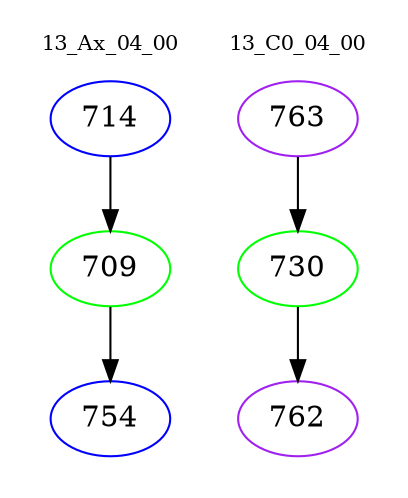 digraph{
subgraph cluster_0 {
color = white
label = "13_Ax_04_00";
fontsize=10;
T0_714 [label="714", color="blue"]
T0_714 -> T0_709 [color="black"]
T0_709 [label="709", color="green"]
T0_709 -> T0_754 [color="black"]
T0_754 [label="754", color="blue"]
}
subgraph cluster_1 {
color = white
label = "13_C0_04_00";
fontsize=10;
T1_763 [label="763", color="purple"]
T1_763 -> T1_730 [color="black"]
T1_730 [label="730", color="green"]
T1_730 -> T1_762 [color="black"]
T1_762 [label="762", color="purple"]
}
}
